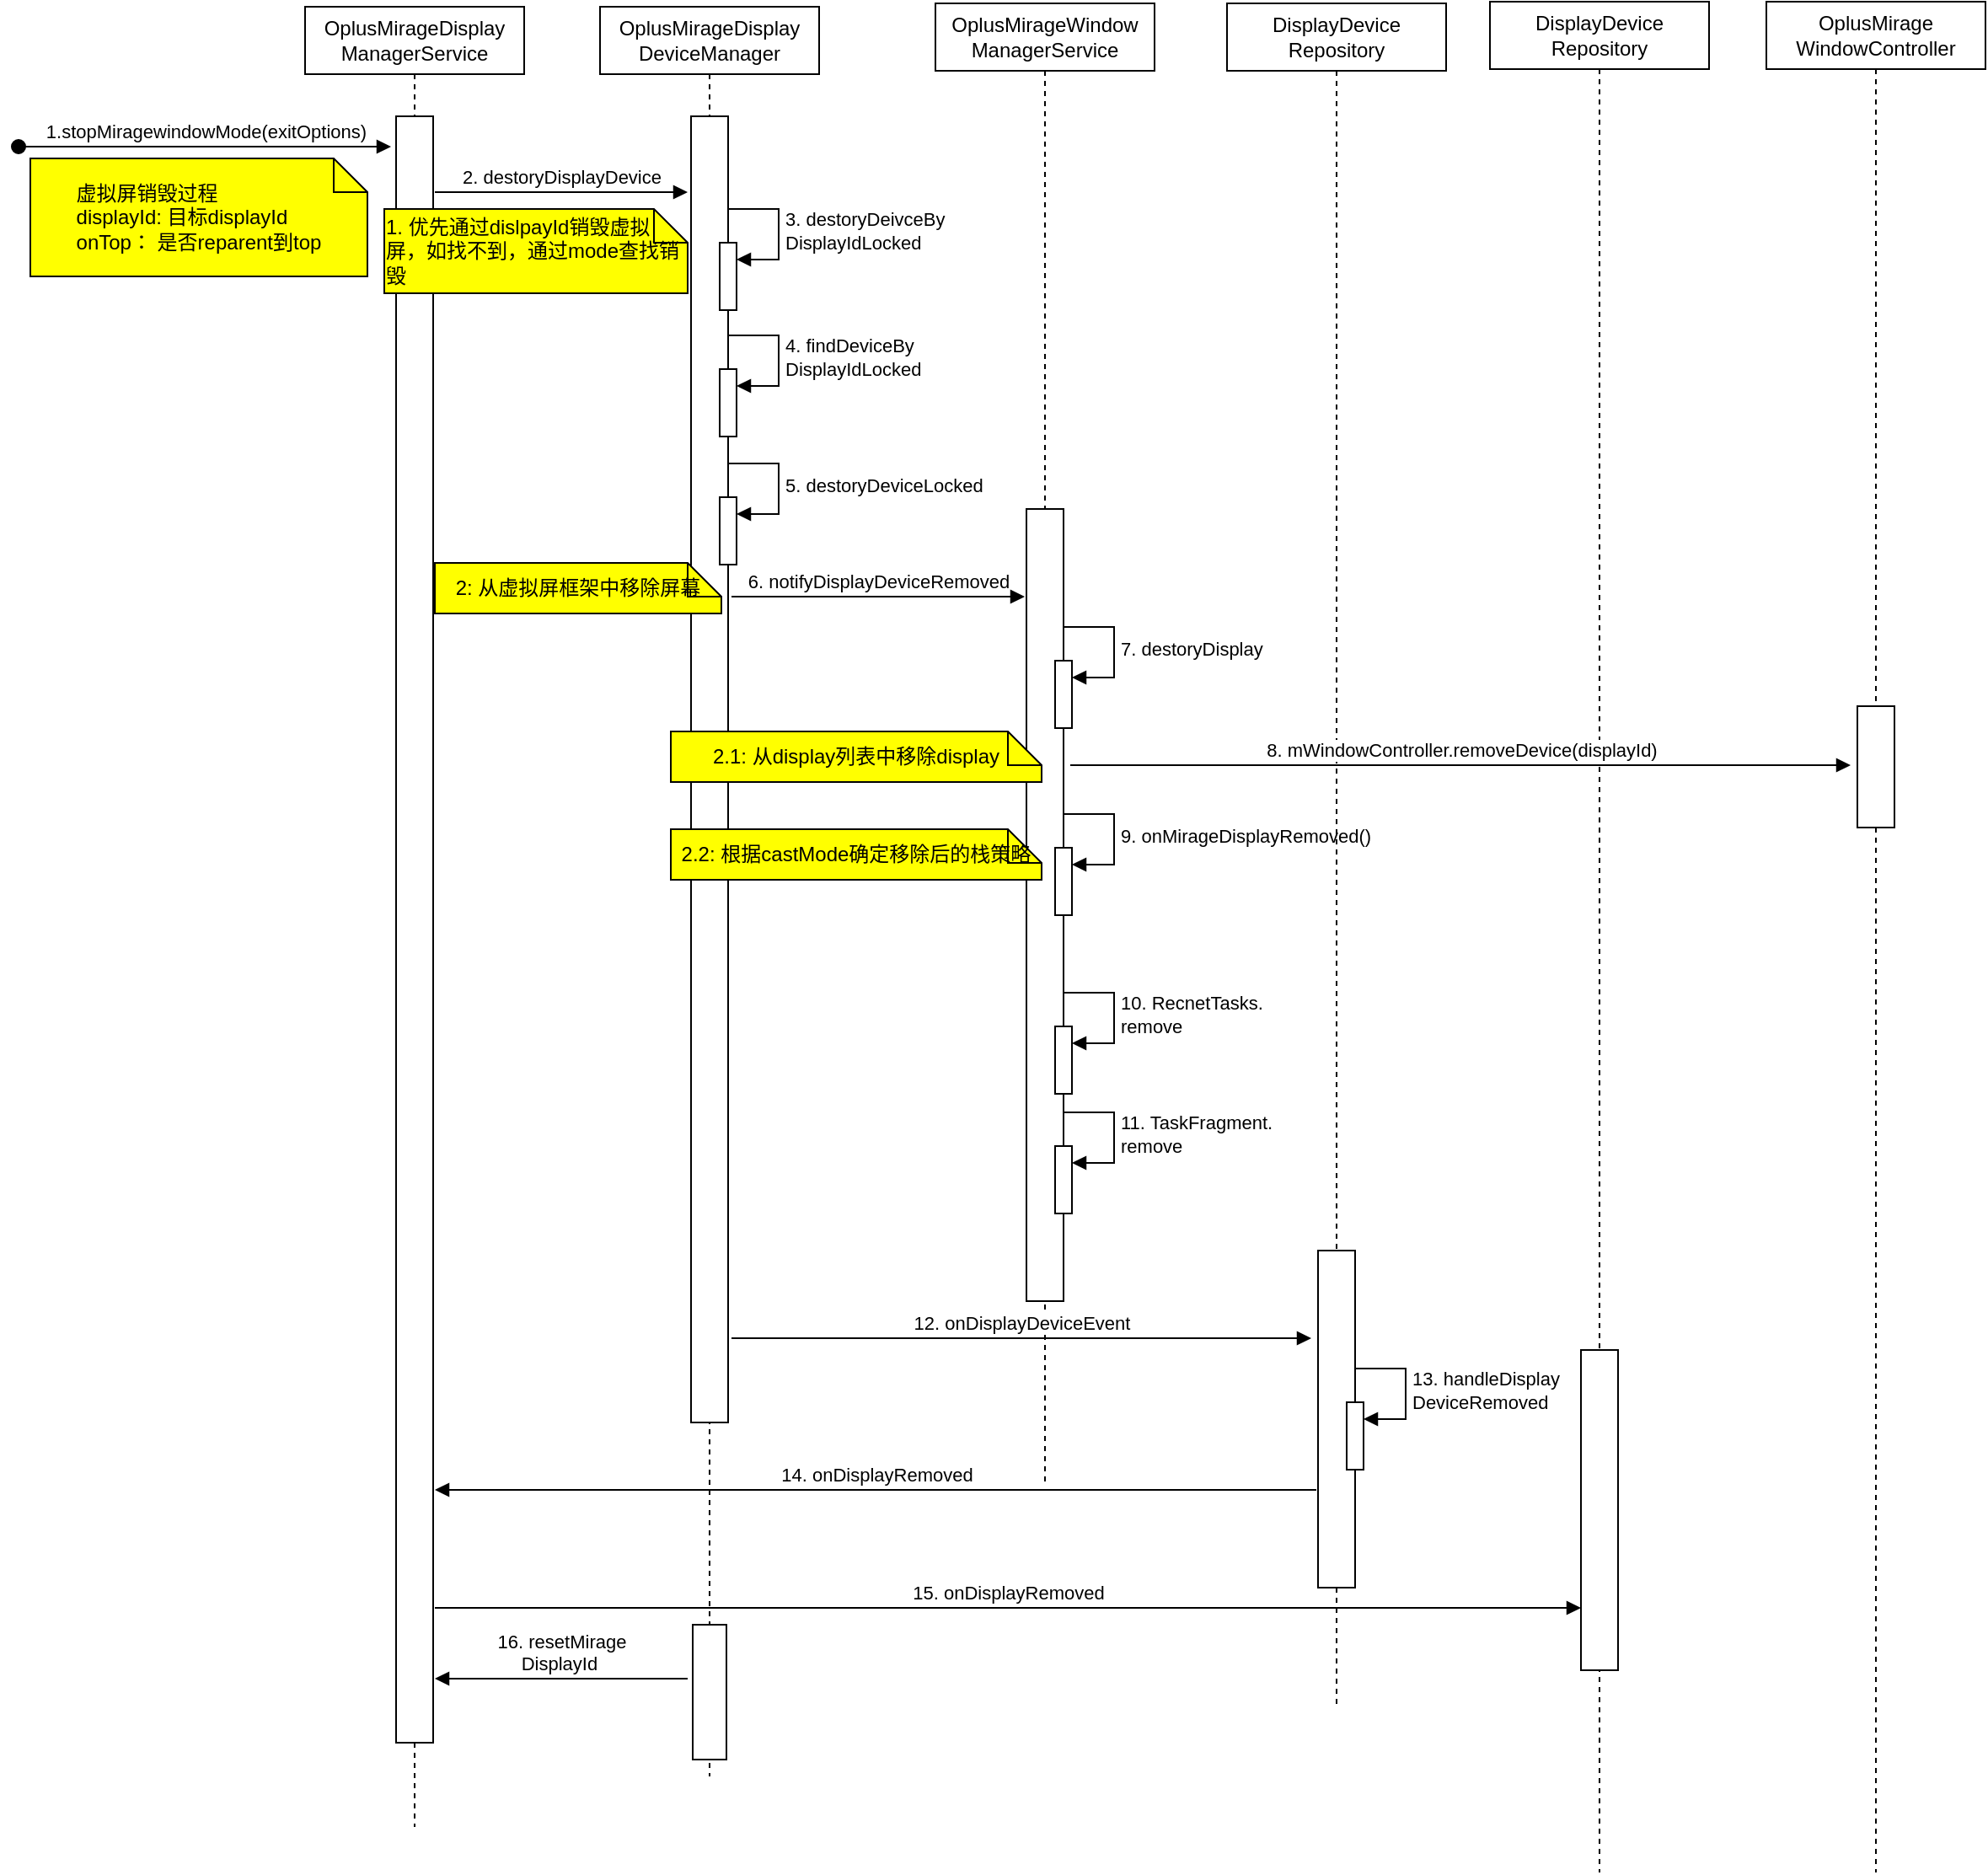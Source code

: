 <mxfile version="21.3.6" type="github">
  <diagram name="第 1 页" id="5z2nQB331dZ1NAqzfVuW">
    <mxGraphModel dx="2010" dy="657" grid="1" gridSize="10" guides="1" tooltips="1" connect="1" arrows="1" fold="1" page="1" pageScale="1" pageWidth="827" pageHeight="1169" math="0" shadow="0">
      <root>
        <mxCell id="0" />
        <mxCell id="1" parent="0" />
        <mxCell id="pNSUq8t6T-SLzRDgLcfs-1" value="OplusMirageDisplay&lt;br&gt;ManagerService" style="shape=umlLifeline;perimeter=lifelinePerimeter;whiteSpace=wrap;html=1;container=0;dropTarget=0;collapsible=0;recursiveResize=0;outlineConnect=0;portConstraint=eastwest;newEdgeStyle={&quot;edgeStyle&quot;:&quot;elbowEdgeStyle&quot;,&quot;elbow&quot;:&quot;vertical&quot;,&quot;curved&quot;:0,&quot;rounded&quot;:0};" parent="1" vertex="1">
          <mxGeometry x="23" y="20" width="130" height="1080" as="geometry" />
        </mxCell>
        <mxCell id="pNSUq8t6T-SLzRDgLcfs-2" value="" style="html=1;points=[];perimeter=orthogonalPerimeter;outlineConnect=0;targetShapes=umlLifeline;portConstraint=eastwest;newEdgeStyle={&quot;edgeStyle&quot;:&quot;elbowEdgeStyle&quot;,&quot;elbow&quot;:&quot;vertical&quot;,&quot;curved&quot;:0,&quot;rounded&quot;:0};" parent="pNSUq8t6T-SLzRDgLcfs-1" vertex="1">
          <mxGeometry x="54" y="65" width="22" height="965" as="geometry" />
        </mxCell>
        <mxCell id="pNSUq8t6T-SLzRDgLcfs-3" value="1.stopMiragewindowMode(exitOptions)" style="html=1;verticalAlign=bottom;startArrow=oval;endArrow=block;startSize=8;edgeStyle=elbowEdgeStyle;elbow=vertical;curved=0;rounded=0;" parent="pNSUq8t6T-SLzRDgLcfs-1" edge="1">
          <mxGeometry relative="1" as="geometry">
            <mxPoint x="-170" y="83" as="sourcePoint" />
            <mxPoint x="51" y="83.103" as="targetPoint" />
          </mxGeometry>
        </mxCell>
        <mxCell id="pNSUq8t6T-SLzRDgLcfs-6" value="OplusMirageDisplay&lt;br&gt;DeviceManager" style="shape=umlLifeline;perimeter=lifelinePerimeter;whiteSpace=wrap;html=1;container=0;dropTarget=0;collapsible=0;recursiveResize=0;outlineConnect=0;portConstraint=eastwest;newEdgeStyle={&quot;edgeStyle&quot;:&quot;elbowEdgeStyle&quot;,&quot;elbow&quot;:&quot;vertical&quot;,&quot;curved&quot;:0,&quot;rounded&quot;:0};" parent="1" vertex="1">
          <mxGeometry x="198" y="20" width="130" height="1050" as="geometry" />
        </mxCell>
        <mxCell id="pNSUq8t6T-SLzRDgLcfs-7" value="" style="html=1;points=[];perimeter=orthogonalPerimeter;outlineConnect=0;targetShapes=umlLifeline;portConstraint=eastwest;newEdgeStyle={&quot;edgeStyle&quot;:&quot;elbowEdgeStyle&quot;,&quot;elbow&quot;:&quot;vertical&quot;,&quot;curved&quot;:0,&quot;rounded&quot;:0};" parent="pNSUq8t6T-SLzRDgLcfs-6" vertex="1">
          <mxGeometry x="54" y="65" width="22" height="775" as="geometry" />
        </mxCell>
        <mxCell id="pNSUq8t6T-SLzRDgLcfs-10" value="" style="html=1;points=[];perimeter=orthogonalPerimeter;outlineConnect=0;targetShapes=umlLifeline;portConstraint=eastwest;newEdgeStyle={&quot;edgeStyle&quot;:&quot;elbowEdgeStyle&quot;,&quot;elbow&quot;:&quot;vertical&quot;,&quot;curved&quot;:0,&quot;rounded&quot;:0};" parent="pNSUq8t6T-SLzRDgLcfs-6" vertex="1">
          <mxGeometry x="71" y="140" width="10" height="40" as="geometry" />
        </mxCell>
        <mxCell id="pNSUq8t6T-SLzRDgLcfs-11" value="3. destoryDeivceBy&lt;br&gt;DisplayIdLocked" style="html=1;align=left;spacingLeft=2;endArrow=block;rounded=0;edgeStyle=orthogonalEdgeStyle;curved=0;rounded=0;" parent="pNSUq8t6T-SLzRDgLcfs-6" target="pNSUq8t6T-SLzRDgLcfs-10" edge="1">
          <mxGeometry relative="1" as="geometry">
            <mxPoint x="76" y="120" as="sourcePoint" />
            <Array as="points">
              <mxPoint x="106" y="150" />
            </Array>
          </mxGeometry>
        </mxCell>
        <mxCell id="pNSUq8t6T-SLzRDgLcfs-12" value="" style="html=1;points=[];perimeter=orthogonalPerimeter;outlineConnect=0;targetShapes=umlLifeline;portConstraint=eastwest;newEdgeStyle={&quot;edgeStyle&quot;:&quot;elbowEdgeStyle&quot;,&quot;elbow&quot;:&quot;vertical&quot;,&quot;curved&quot;:0,&quot;rounded&quot;:0};" parent="pNSUq8t6T-SLzRDgLcfs-6" vertex="1">
          <mxGeometry x="71" y="215" width="10" height="40" as="geometry" />
        </mxCell>
        <mxCell id="pNSUq8t6T-SLzRDgLcfs-13" value="4. findDeviceBy&lt;br&gt;DisplayIdLocked" style="html=1;align=left;spacingLeft=2;endArrow=block;rounded=0;edgeStyle=orthogonalEdgeStyle;curved=0;rounded=0;" parent="pNSUq8t6T-SLzRDgLcfs-6" target="pNSUq8t6T-SLzRDgLcfs-12" edge="1">
          <mxGeometry relative="1" as="geometry">
            <mxPoint x="76" y="195" as="sourcePoint" />
            <Array as="points">
              <mxPoint x="106" y="225" />
            </Array>
          </mxGeometry>
        </mxCell>
        <mxCell id="pNSUq8t6T-SLzRDgLcfs-16" value="" style="html=1;points=[];perimeter=orthogonalPerimeter;outlineConnect=0;targetShapes=umlLifeline;portConstraint=eastwest;newEdgeStyle={&quot;edgeStyle&quot;:&quot;elbowEdgeStyle&quot;,&quot;elbow&quot;:&quot;vertical&quot;,&quot;curved&quot;:0,&quot;rounded&quot;:0};" parent="pNSUq8t6T-SLzRDgLcfs-6" vertex="1">
          <mxGeometry x="71" y="291" width="10" height="40" as="geometry" />
        </mxCell>
        <mxCell id="pNSUq8t6T-SLzRDgLcfs-17" value="5. destoryDeviceLocked" style="html=1;align=left;spacingLeft=2;endArrow=block;rounded=0;edgeStyle=orthogonalEdgeStyle;curved=0;rounded=0;" parent="pNSUq8t6T-SLzRDgLcfs-6" target="pNSUq8t6T-SLzRDgLcfs-16" edge="1">
          <mxGeometry relative="1" as="geometry">
            <mxPoint x="76" y="271" as="sourcePoint" />
            <Array as="points">
              <mxPoint x="106" y="301" />
            </Array>
          </mxGeometry>
        </mxCell>
        <mxCell id="pNSUq8t6T-SLzRDgLcfs-45" value="" style="html=1;points=[];perimeter=orthogonalPerimeter;outlineConnect=0;targetShapes=umlLifeline;portConstraint=eastwest;newEdgeStyle={&quot;edgeStyle&quot;:&quot;elbowEdgeStyle&quot;,&quot;elbow&quot;:&quot;vertical&quot;,&quot;curved&quot;:0,&quot;rounded&quot;:0};" parent="pNSUq8t6T-SLzRDgLcfs-6" vertex="1">
          <mxGeometry x="55" y="960" width="20" height="80" as="geometry" />
        </mxCell>
        <mxCell id="pNSUq8t6T-SLzRDgLcfs-9" value="2. destoryDisplayDevice" style="html=1;verticalAlign=bottom;endArrow=block;edgeStyle=elbowEdgeStyle;elbow=vertical;curved=0;rounded=0;" parent="1" edge="1">
          <mxGeometry width="80" relative="1" as="geometry">
            <mxPoint x="100" y="130" as="sourcePoint" />
            <mxPoint x="250" y="130" as="targetPoint" />
          </mxGeometry>
        </mxCell>
        <mxCell id="pNSUq8t6T-SLzRDgLcfs-18" value="OplusMirageWindow&lt;br&gt;ManagerService" style="shape=umlLifeline;perimeter=lifelinePerimeter;whiteSpace=wrap;html=1;container=0;dropTarget=0;collapsible=0;recursiveResize=0;outlineConnect=0;portConstraint=eastwest;newEdgeStyle={&quot;edgeStyle&quot;:&quot;elbowEdgeStyle&quot;,&quot;elbow&quot;:&quot;vertical&quot;,&quot;curved&quot;:0,&quot;rounded&quot;:0};" parent="1" vertex="1">
          <mxGeometry x="397" y="18" width="130" height="880" as="geometry" />
        </mxCell>
        <mxCell id="pNSUq8t6T-SLzRDgLcfs-19" value="" style="html=1;points=[];perimeter=orthogonalPerimeter;outlineConnect=0;targetShapes=umlLifeline;portConstraint=eastwest;newEdgeStyle={&quot;edgeStyle&quot;:&quot;elbowEdgeStyle&quot;,&quot;elbow&quot;:&quot;vertical&quot;,&quot;curved&quot;:0,&quot;rounded&quot;:0};" parent="pNSUq8t6T-SLzRDgLcfs-18" vertex="1">
          <mxGeometry x="54" y="300" width="22" height="470" as="geometry" />
        </mxCell>
        <mxCell id="pNSUq8t6T-SLzRDgLcfs-22" value="" style="html=1;points=[];perimeter=orthogonalPerimeter;outlineConnect=0;targetShapes=umlLifeline;portConstraint=eastwest;newEdgeStyle={&quot;edgeStyle&quot;:&quot;elbowEdgeStyle&quot;,&quot;elbow&quot;:&quot;vertical&quot;,&quot;curved&quot;:0,&quot;rounded&quot;:0};" parent="pNSUq8t6T-SLzRDgLcfs-18" vertex="1">
          <mxGeometry x="71" y="390" width="10" height="40" as="geometry" />
        </mxCell>
        <mxCell id="pNSUq8t6T-SLzRDgLcfs-23" value="7. destoryDisplay" style="html=1;align=left;spacingLeft=2;endArrow=block;rounded=0;edgeStyle=orthogonalEdgeStyle;curved=0;rounded=0;" parent="pNSUq8t6T-SLzRDgLcfs-18" target="pNSUq8t6T-SLzRDgLcfs-22" edge="1">
          <mxGeometry relative="1" as="geometry">
            <mxPoint x="76" y="370" as="sourcePoint" />
            <Array as="points">
              <mxPoint x="106" y="400" />
            </Array>
          </mxGeometry>
        </mxCell>
        <mxCell id="pNSUq8t6T-SLzRDgLcfs-26" value="" style="html=1;points=[];perimeter=orthogonalPerimeter;outlineConnect=0;targetShapes=umlLifeline;portConstraint=eastwest;newEdgeStyle={&quot;edgeStyle&quot;:&quot;elbowEdgeStyle&quot;,&quot;elbow&quot;:&quot;vertical&quot;,&quot;curved&quot;:0,&quot;rounded&quot;:0};" parent="pNSUq8t6T-SLzRDgLcfs-18" vertex="1">
          <mxGeometry x="71" y="501" width="10" height="40" as="geometry" />
        </mxCell>
        <mxCell id="pNSUq8t6T-SLzRDgLcfs-27" value="9. onMirageDisplayRemoved()" style="html=1;align=left;spacingLeft=2;endArrow=block;rounded=0;edgeStyle=orthogonalEdgeStyle;curved=0;rounded=0;" parent="pNSUq8t6T-SLzRDgLcfs-18" target="pNSUq8t6T-SLzRDgLcfs-26" edge="1">
          <mxGeometry relative="1" as="geometry">
            <mxPoint x="76" y="481" as="sourcePoint" />
            <Array as="points">
              <mxPoint x="106" y="511" />
            </Array>
          </mxGeometry>
        </mxCell>
        <mxCell id="pNSUq8t6T-SLzRDgLcfs-28" value="" style="html=1;points=[];perimeter=orthogonalPerimeter;outlineConnect=0;targetShapes=umlLifeline;portConstraint=eastwest;newEdgeStyle={&quot;edgeStyle&quot;:&quot;elbowEdgeStyle&quot;,&quot;elbow&quot;:&quot;vertical&quot;,&quot;curved&quot;:0,&quot;rounded&quot;:0};" parent="pNSUq8t6T-SLzRDgLcfs-18" vertex="1">
          <mxGeometry x="71" y="607" width="10" height="40" as="geometry" />
        </mxCell>
        <mxCell id="pNSUq8t6T-SLzRDgLcfs-29" value="10. RecnetTasks.&lt;br&gt;remove" style="html=1;align=left;spacingLeft=2;endArrow=block;rounded=0;edgeStyle=orthogonalEdgeStyle;curved=0;rounded=0;" parent="pNSUq8t6T-SLzRDgLcfs-18" target="pNSUq8t6T-SLzRDgLcfs-28" edge="1">
          <mxGeometry relative="1" as="geometry">
            <mxPoint x="76" y="587" as="sourcePoint" />
            <Array as="points">
              <mxPoint x="106" y="617" />
            </Array>
          </mxGeometry>
        </mxCell>
        <mxCell id="pNSUq8t6T-SLzRDgLcfs-30" value="" style="html=1;points=[];perimeter=orthogonalPerimeter;outlineConnect=0;targetShapes=umlLifeline;portConstraint=eastwest;newEdgeStyle={&quot;edgeStyle&quot;:&quot;elbowEdgeStyle&quot;,&quot;elbow&quot;:&quot;vertical&quot;,&quot;curved&quot;:0,&quot;rounded&quot;:0};" parent="pNSUq8t6T-SLzRDgLcfs-18" vertex="1">
          <mxGeometry x="71" y="678" width="10" height="40" as="geometry" />
        </mxCell>
        <mxCell id="pNSUq8t6T-SLzRDgLcfs-31" value="11. TaskFragment.&lt;br&gt;remove" style="html=1;align=left;spacingLeft=2;endArrow=block;rounded=0;edgeStyle=orthogonalEdgeStyle;curved=0;rounded=0;" parent="pNSUq8t6T-SLzRDgLcfs-18" target="pNSUq8t6T-SLzRDgLcfs-30" edge="1">
          <mxGeometry relative="1" as="geometry">
            <mxPoint x="76" y="658" as="sourcePoint" />
            <Array as="points">
              <mxPoint x="106" y="688" />
            </Array>
          </mxGeometry>
        </mxCell>
        <mxCell id="pNSUq8t6T-SLzRDgLcfs-21" value="6. notifyDisplayDeviceRemoved" style="html=1;verticalAlign=bottom;endArrow=block;edgeStyle=elbowEdgeStyle;elbow=vertical;curved=0;rounded=0;" parent="1" edge="1">
          <mxGeometry width="80" relative="1" as="geometry">
            <mxPoint x="276" y="370" as="sourcePoint" />
            <mxPoint x="450" y="370" as="targetPoint" />
          </mxGeometry>
        </mxCell>
        <mxCell id="pNSUq8t6T-SLzRDgLcfs-32" value="DisplayDevice&lt;br&gt;Repository" style="shape=umlLifeline;perimeter=lifelinePerimeter;whiteSpace=wrap;html=1;container=0;dropTarget=0;collapsible=0;recursiveResize=0;outlineConnect=0;portConstraint=eastwest;newEdgeStyle={&quot;edgeStyle&quot;:&quot;elbowEdgeStyle&quot;,&quot;elbow&quot;:&quot;vertical&quot;,&quot;curved&quot;:0,&quot;rounded&quot;:0};" parent="1" vertex="1">
          <mxGeometry x="570" y="18" width="130" height="1010" as="geometry" />
        </mxCell>
        <mxCell id="pNSUq8t6T-SLzRDgLcfs-33" value="" style="html=1;points=[];perimeter=orthogonalPerimeter;outlineConnect=0;targetShapes=umlLifeline;portConstraint=eastwest;newEdgeStyle={&quot;edgeStyle&quot;:&quot;elbowEdgeStyle&quot;,&quot;elbow&quot;:&quot;vertical&quot;,&quot;curved&quot;:0,&quot;rounded&quot;:0};" parent="pNSUq8t6T-SLzRDgLcfs-32" vertex="1">
          <mxGeometry x="54" y="740" width="22" height="200" as="geometry" />
        </mxCell>
        <mxCell id="pNSUq8t6T-SLzRDgLcfs-36" value="" style="html=1;points=[];perimeter=orthogonalPerimeter;outlineConnect=0;targetShapes=umlLifeline;portConstraint=eastwest;newEdgeStyle={&quot;edgeStyle&quot;:&quot;elbowEdgeStyle&quot;,&quot;elbow&quot;:&quot;vertical&quot;,&quot;curved&quot;:0,&quot;rounded&quot;:0};" parent="pNSUq8t6T-SLzRDgLcfs-32" vertex="1">
          <mxGeometry x="71" y="830" width="10" height="40" as="geometry" />
        </mxCell>
        <mxCell id="pNSUq8t6T-SLzRDgLcfs-37" value="13. handleDisplay&lt;br&gt;DeviceRemoved" style="html=1;align=left;spacingLeft=2;endArrow=block;rounded=0;edgeStyle=orthogonalEdgeStyle;curved=0;rounded=0;" parent="pNSUq8t6T-SLzRDgLcfs-32" target="pNSUq8t6T-SLzRDgLcfs-36" edge="1">
          <mxGeometry relative="1" as="geometry">
            <mxPoint x="76" y="810" as="sourcePoint" />
            <Array as="points">
              <mxPoint x="106" y="840" />
            </Array>
          </mxGeometry>
        </mxCell>
        <mxCell id="pNSUq8t6T-SLzRDgLcfs-35" value="12. onDisplayDeviceEvent" style="html=1;verticalAlign=bottom;endArrow=block;edgeStyle=elbowEdgeStyle;elbow=vertical;curved=0;rounded=0;" parent="1" edge="1">
          <mxGeometry width="80" relative="1" as="geometry">
            <mxPoint x="276" y="810" as="sourcePoint" />
            <mxPoint x="620" y="810" as="targetPoint" />
          </mxGeometry>
        </mxCell>
        <mxCell id="pNSUq8t6T-SLzRDgLcfs-38" value="14. onDisplayRemoved" style="html=1;verticalAlign=bottom;endArrow=block;edgeStyle=elbowEdgeStyle;elbow=vertical;curved=0;rounded=0;" parent="1" edge="1">
          <mxGeometry width="80" relative="1" as="geometry">
            <mxPoint x="623" y="900" as="sourcePoint" />
            <mxPoint x="100" y="900" as="targetPoint" />
          </mxGeometry>
        </mxCell>
        <mxCell id="pNSUq8t6T-SLzRDgLcfs-39" value="DisplayDevice&lt;br&gt;Repository" style="shape=umlLifeline;perimeter=lifelinePerimeter;whiteSpace=wrap;html=1;container=0;dropTarget=0;collapsible=0;recursiveResize=0;outlineConnect=0;portConstraint=eastwest;newEdgeStyle={&quot;edgeStyle&quot;:&quot;elbowEdgeStyle&quot;,&quot;elbow&quot;:&quot;vertical&quot;,&quot;curved&quot;:0,&quot;rounded&quot;:0};" parent="1" vertex="1">
          <mxGeometry x="726" y="17" width="130" height="1110" as="geometry" />
        </mxCell>
        <mxCell id="pNSUq8t6T-SLzRDgLcfs-40" value="" style="html=1;points=[];perimeter=orthogonalPerimeter;outlineConnect=0;targetShapes=umlLifeline;portConstraint=eastwest;newEdgeStyle={&quot;edgeStyle&quot;:&quot;elbowEdgeStyle&quot;,&quot;elbow&quot;:&quot;vertical&quot;,&quot;curved&quot;:0,&quot;rounded&quot;:0};" parent="pNSUq8t6T-SLzRDgLcfs-39" vertex="1">
          <mxGeometry x="54" y="800" width="22" height="190" as="geometry" />
        </mxCell>
        <mxCell id="pNSUq8t6T-SLzRDgLcfs-43" value="15. onDisplayRemoved" style="html=1;verticalAlign=bottom;endArrow=block;edgeStyle=elbowEdgeStyle;elbow=vertical;curved=0;rounded=0;" parent="1" edge="1">
          <mxGeometry width="80" relative="1" as="geometry">
            <mxPoint x="100" y="970" as="sourcePoint" />
            <mxPoint x="780" y="970" as="targetPoint" />
          </mxGeometry>
        </mxCell>
        <mxCell id="pNSUq8t6T-SLzRDgLcfs-46" value="16. resetMirage&lt;br&gt;DisplayId&amp;nbsp;" style="html=1;verticalAlign=bottom;endArrow=block;edgeStyle=elbowEdgeStyle;elbow=vertical;curved=0;rounded=0;" parent="1" edge="1">
          <mxGeometry width="80" relative="1" as="geometry">
            <mxPoint x="250" y="1012" as="sourcePoint" />
            <mxPoint x="100" y="1012" as="targetPoint" />
          </mxGeometry>
        </mxCell>
        <mxCell id="YoNAPCDHSAmGQ0ZYEtET-1" value="&lt;div style=&quot;text-align: left;&quot;&gt;&lt;span style=&quot;background-color: initial;&quot;&gt;虚拟屏销毁过程&lt;/span&gt;&lt;/div&gt;&lt;div style=&quot;text-align: left;&quot;&gt;&lt;span style=&quot;background-color: initial;&quot;&gt;displayId: 目标displayId&lt;/span&gt;&lt;/div&gt;&lt;div style=&quot;text-align: left;&quot;&gt;onTop： 是否reparent到top&lt;/div&gt;" style="shape=note;size=20;whiteSpace=wrap;html=1;fillColor=#FFFF00;" vertex="1" parent="1">
          <mxGeometry x="-140" y="110" width="200" height="70" as="geometry" />
        </mxCell>
        <mxCell id="YoNAPCDHSAmGQ0ZYEtET-2" value="&lt;div style=&quot;text-align: left;&quot;&gt;1. 优先通过dislpayId销毁虚拟屏，如&lt;span style=&quot;background-color: initial;&quot;&gt;找不到，通过mode查找销毁&lt;/span&gt;&lt;/div&gt;" style="shape=note;size=20;whiteSpace=wrap;html=1;fillColor=#FFFF00;" vertex="1" parent="1">
          <mxGeometry x="70" y="140" width="180" height="50" as="geometry" />
        </mxCell>
        <mxCell id="YoNAPCDHSAmGQ0ZYEtET-3" value="&lt;div style=&quot;text-align: left;&quot;&gt;2: 从虚拟屏框架中移除屏幕&lt;/div&gt;" style="shape=note;size=20;whiteSpace=wrap;html=1;fillColor=#FFFF00;" vertex="1" parent="1">
          <mxGeometry x="100" y="350" width="170" height="30" as="geometry" />
        </mxCell>
        <mxCell id="YoNAPCDHSAmGQ0ZYEtET-4" value="OplusMirage&lt;br&gt;WindowController" style="shape=umlLifeline;perimeter=lifelinePerimeter;whiteSpace=wrap;html=1;container=0;dropTarget=0;collapsible=0;recursiveResize=0;outlineConnect=0;portConstraint=eastwest;newEdgeStyle={&quot;edgeStyle&quot;:&quot;elbowEdgeStyle&quot;,&quot;elbow&quot;:&quot;vertical&quot;,&quot;curved&quot;:0,&quot;rounded&quot;:0};" vertex="1" parent="1">
          <mxGeometry x="890" y="17" width="130" height="1110" as="geometry" />
        </mxCell>
        <mxCell id="YoNAPCDHSAmGQ0ZYEtET-5" value="" style="html=1;points=[];perimeter=orthogonalPerimeter;outlineConnect=0;targetShapes=umlLifeline;portConstraint=eastwest;newEdgeStyle={&quot;edgeStyle&quot;:&quot;elbowEdgeStyle&quot;,&quot;elbow&quot;:&quot;vertical&quot;,&quot;curved&quot;:0,&quot;rounded&quot;:0};" vertex="1" parent="YoNAPCDHSAmGQ0ZYEtET-4">
          <mxGeometry x="54" y="418" width="22" height="72" as="geometry" />
        </mxCell>
        <mxCell id="YoNAPCDHSAmGQ0ZYEtET-6" value="8. mWindowController.removeDevice(displayId)" style="html=1;verticalAlign=bottom;endArrow=block;edgeStyle=elbowEdgeStyle;elbow=vertical;curved=0;rounded=0;" edge="1" parent="1">
          <mxGeometry width="80" relative="1" as="geometry">
            <mxPoint x="477" y="470" as="sourcePoint" />
            <mxPoint x="940" y="470" as="targetPoint" />
          </mxGeometry>
        </mxCell>
        <mxCell id="YoNAPCDHSAmGQ0ZYEtET-7" value="&lt;div style=&quot;text-align: left;&quot;&gt;2.1: 从display列表中移除display&lt;/div&gt;" style="shape=note;size=20;whiteSpace=wrap;html=1;fillColor=#FFFF00;" vertex="1" parent="1">
          <mxGeometry x="240" y="450" width="220" height="30" as="geometry" />
        </mxCell>
        <mxCell id="YoNAPCDHSAmGQ0ZYEtET-8" value="&lt;div style=&quot;text-align: left;&quot;&gt;2.2: 根据castMode确定移除后的栈策略&lt;/div&gt;" style="shape=note;size=20;whiteSpace=wrap;html=1;fillColor=#FFFF00;" vertex="1" parent="1">
          <mxGeometry x="240" y="508" width="220" height="30" as="geometry" />
        </mxCell>
      </root>
    </mxGraphModel>
  </diagram>
</mxfile>
